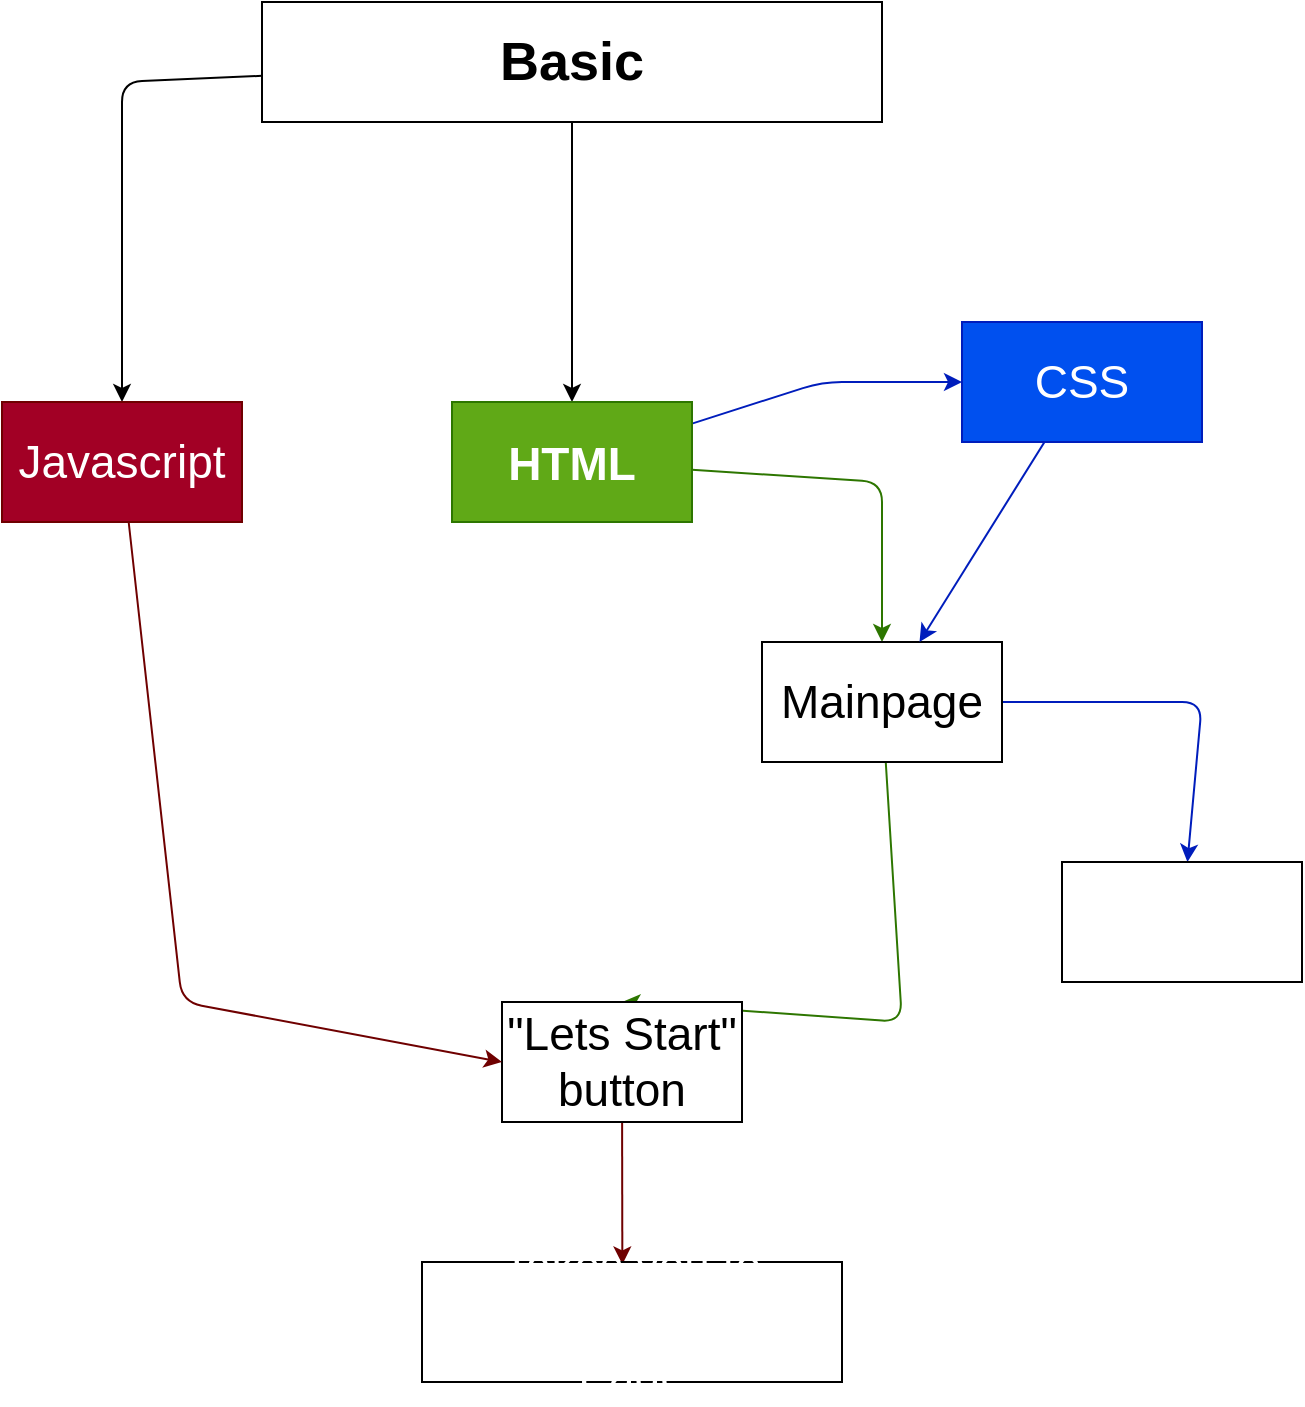 <mxfile>
    <diagram id="F6H4Nej6vFThYpVVGYPW" name="Page-1">
        <mxGraphModel dx="753" dy="525" grid="1" gridSize="10" guides="1" tooltips="1" connect="1" arrows="1" fold="1" page="1" pageScale="1" pageWidth="850" pageHeight="1100" math="0" shadow="0">
            <root>
                <mxCell id="0"/>
                <mxCell id="1" parent="0"/>
                <mxCell id="4" style="edgeStyle=none;html=1;entryX=0.5;entryY=0;entryDx=0;entryDy=0;fontSize=23;" edge="1" parent="1" source="2" target="3">
                    <mxGeometry relative="1" as="geometry"/>
                </mxCell>
                <mxCell id="12" style="edgeStyle=none;html=1;fontSize=23;fontColor=#FFFFFF;" edge="1" parent="1" source="2" target="9">
                    <mxGeometry relative="1" as="geometry">
                        <Array as="points">
                            <mxPoint x="200" y="80"/>
                        </Array>
                    </mxGeometry>
                </mxCell>
                <mxCell id="2" value="Basic" style="rounded=0;whiteSpace=wrap;html=1;strokeWidth=1;fontSize=27;fontStyle=1" vertex="1" parent="1">
                    <mxGeometry x="270" y="40" width="310" height="60" as="geometry"/>
                </mxCell>
                <mxCell id="6" style="edgeStyle=none;html=1;fontSize=23;fillColor=#60a917;strokeColor=#2D7600;" edge="1" parent="1" source="3" target="5">
                    <mxGeometry relative="1" as="geometry">
                        <Array as="points">
                            <mxPoint x="580" y="280"/>
                        </Array>
                    </mxGeometry>
                </mxCell>
                <mxCell id="17" style="edgeStyle=none;html=1;fontSize=23;fontColor=#FFFFFF;fillColor=#0050ef;strokeColor=#001DBC;" edge="1" parent="1" source="3" target="16">
                    <mxGeometry relative="1" as="geometry">
                        <Array as="points">
                            <mxPoint x="550" y="230"/>
                        </Array>
                    </mxGeometry>
                </mxCell>
                <mxCell id="3" value="&lt;font style=&quot;font-size: 23px;&quot;&gt;&lt;b&gt;HTML&lt;/b&gt;&lt;/font&gt;" style="rounded=0;whiteSpace=wrap;html=1;strokeWidth=1;fontSize=27;fillColor=#60a917;fontColor=#ffffff;strokeColor=#2D7600;" vertex="1" parent="1">
                    <mxGeometry x="365" y="240" width="120" height="60" as="geometry"/>
                </mxCell>
                <mxCell id="8" style="edgeStyle=none;html=1;fontSize=23;entryX=0.5;entryY=0;entryDx=0;entryDy=0;fontColor=#521414;fillColor=#60a917;strokeColor=#2D7600;" edge="1" parent="1" source="5" target="7">
                    <mxGeometry relative="1" as="geometry">
                        <mxPoint x="720" y="390" as="targetPoint"/>
                        <Array as="points">
                            <mxPoint x="590" y="550"/>
                        </Array>
                    </mxGeometry>
                </mxCell>
                <mxCell id="20" style="edgeStyle=none;html=1;fontSize=23;fontColor=#FFFFFF;fillColor=#0050ef;strokeColor=#001DBC;" edge="1" parent="1" source="5" target="19">
                    <mxGeometry relative="1" as="geometry">
                        <Array as="points">
                            <mxPoint x="740" y="390"/>
                        </Array>
                    </mxGeometry>
                </mxCell>
                <mxCell id="5" value="Mainpage" style="rounded=0;whiteSpace=wrap;html=1;strokeWidth=1;fontSize=23;" vertex="1" parent="1">
                    <mxGeometry x="520" y="360" width="120" height="60" as="geometry"/>
                </mxCell>
                <mxCell id="15" style="edgeStyle=none;html=1;entryX=0.477;entryY=0.02;entryDx=0;entryDy=0;entryPerimeter=0;fontSize=23;fontColor=#FFFFFF;fillColor=#a20025;strokeColor=#6F0000;" edge="1" parent="1" source="7" target="14">
                    <mxGeometry relative="1" as="geometry"/>
                </mxCell>
                <mxCell id="7" value="&quot;Lets Start&quot;&lt;br&gt;button" style="whiteSpace=wrap;html=1;strokeWidth=1;fontSize=23;" vertex="1" parent="1">
                    <mxGeometry x="390" y="540" width="120" height="60" as="geometry"/>
                </mxCell>
                <mxCell id="13" style="edgeStyle=none;html=1;entryX=0;entryY=0.5;entryDx=0;entryDy=0;fontSize=23;fontColor=#FFFFFF;fillColor=#a20025;strokeColor=#6F0000;" edge="1" parent="1" source="9" target="7">
                    <mxGeometry relative="1" as="geometry">
                        <Array as="points">
                            <mxPoint x="230" y="540"/>
                        </Array>
                    </mxGeometry>
                </mxCell>
                <mxCell id="9" value="&lt;font color=&quot;#ffffff&quot;&gt;Javascript&lt;/font&gt;" style="whiteSpace=wrap;html=1;strokeWidth=1;fontSize=23;fontColor=#ffffff;fillColor=#a20025;strokeColor=#6F0000;" vertex="1" parent="1">
                    <mxGeometry x="140" y="240" width="120" height="60" as="geometry"/>
                </mxCell>
                <mxCell id="14" value="Takes you to Login/Register Page" style="whiteSpace=wrap;html=1;strokeWidth=1;fontSize=23;fontColor=#FFFFFF;" vertex="1" parent="1">
                    <mxGeometry x="350" y="670" width="210" height="60" as="geometry"/>
                </mxCell>
                <mxCell id="18" style="edgeStyle=none;html=1;fontSize=23;fontColor=#FFFFFF;fillColor=#0050ef;strokeColor=#001DBC;" edge="1" parent="1" source="16" target="5">
                    <mxGeometry relative="1" as="geometry"/>
                </mxCell>
                <mxCell id="16" value="CSS" style="whiteSpace=wrap;html=1;strokeWidth=1;fontSize=23;fontColor=#ffffff;fillColor=#0050ef;strokeColor=#001DBC;" vertex="1" parent="1">
                    <mxGeometry x="620" y="200" width="120" height="60" as="geometry"/>
                </mxCell>
                <mxCell id="19" value="Colors" style="whiteSpace=wrap;html=1;strokeWidth=1;fontSize=23;fontColor=#FFFFFF;" vertex="1" parent="1">
                    <mxGeometry x="670" y="470" width="120" height="60" as="geometry"/>
                </mxCell>
            </root>
        </mxGraphModel>
    </diagram>
</mxfile>